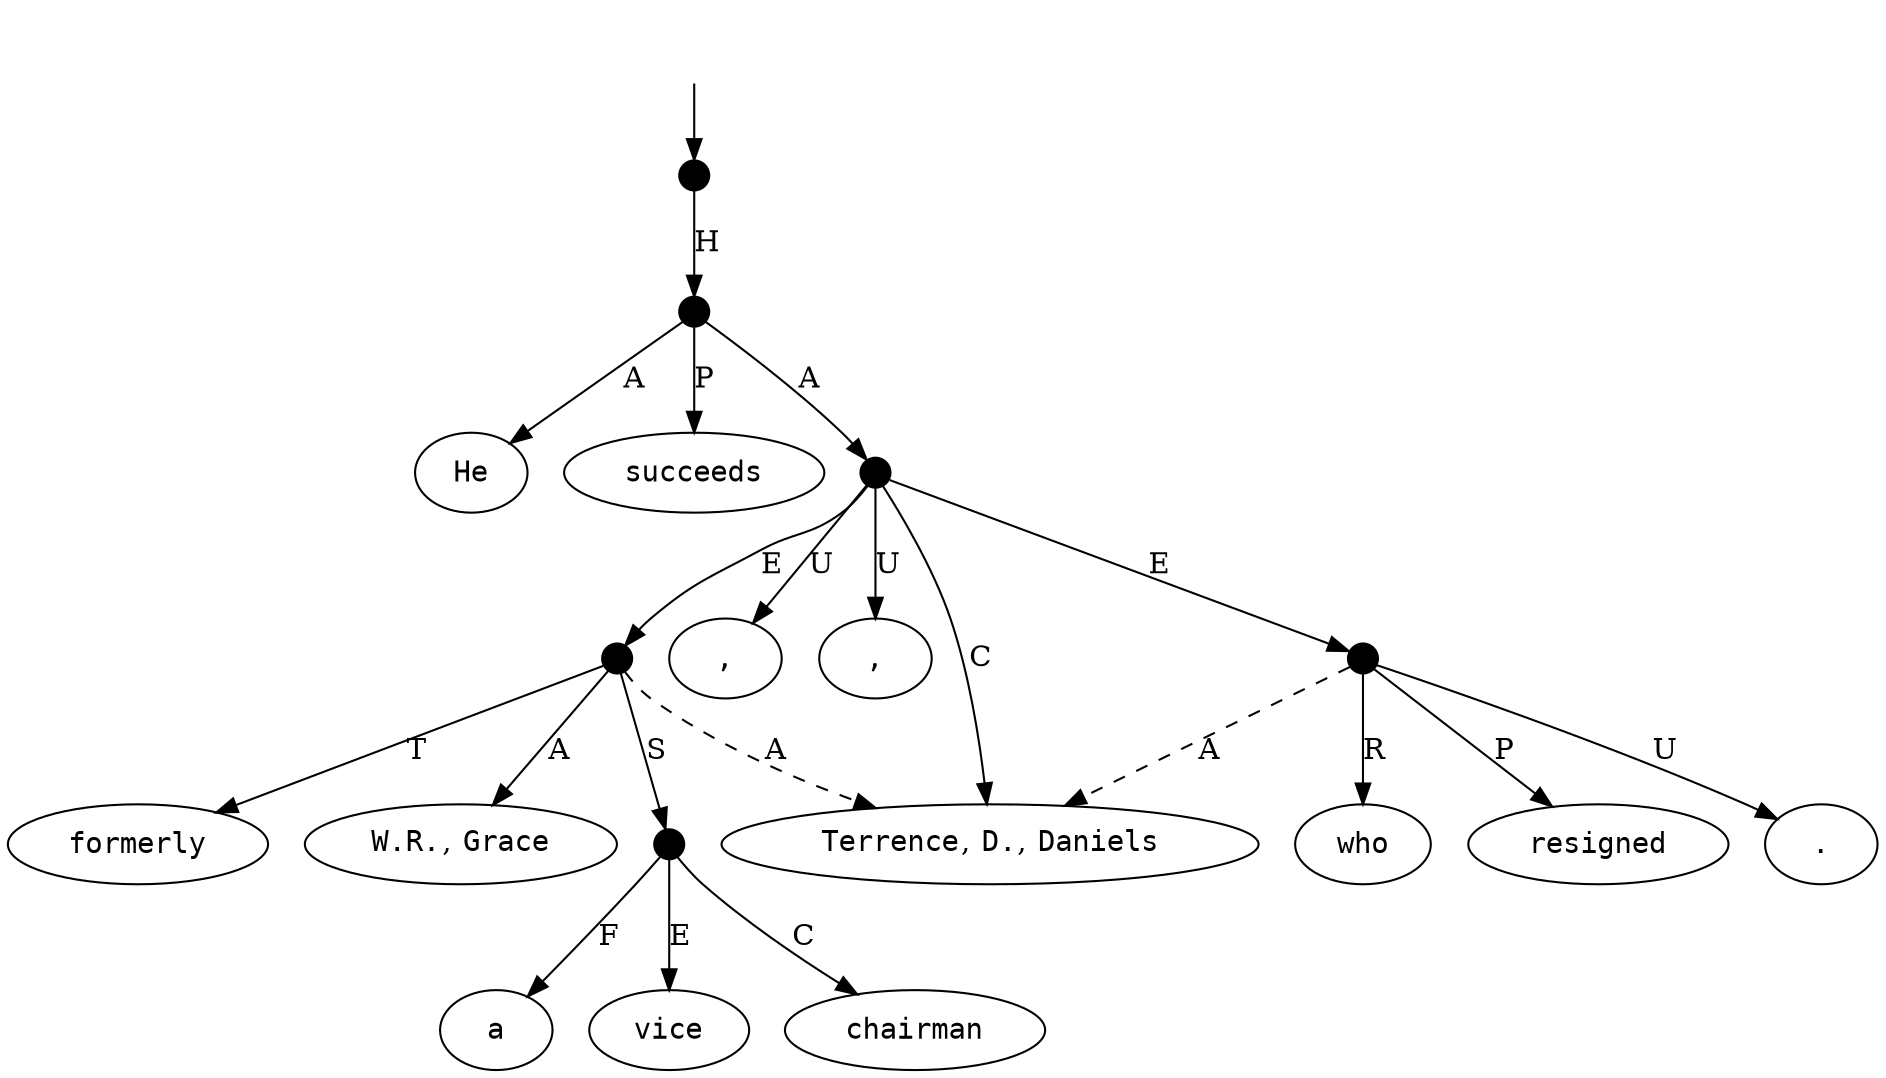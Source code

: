 digraph "20005002" {
  top [ style=invis ];
  top -> 13;
  0 [ label=<<table align="center" border="0" cellspacing="0"><tr><td colspan="2"><font face="Courier">He</font></td></tr></table>> ];
  1 [ label=<<table align="center" border="0" cellspacing="0"><tr><td colspan="2"><font face="Courier">succeeds</font></td></tr></table>> ];
  2 [ label=<<table align="center" border="0" cellspacing="0"><tr><td colspan="2"><font face="Courier">Terrence</font>,&nbsp;<font face="Courier">D.</font>,&nbsp;<font face="Courier">Daniels</font></td></tr></table>> ];
  3 [ label=<<table align="center" border="0" cellspacing="0"><tr><td colspan="2"><font face="Courier">,</font></td></tr></table>> ];
  4 [ label=<<table align="center" border="0" cellspacing="0"><tr><td colspan="2"><font face="Courier">formerly</font></td></tr></table>> ];
  5 [ label=<<table align="center" border="0" cellspacing="0"><tr><td colspan="2"><font face="Courier">a</font></td></tr></table>> ];
  6 [ label=<<table align="center" border="0" cellspacing="0"><tr><td colspan="2"><font face="Courier">W.R.</font>,&nbsp;<font face="Courier">Grace</font></td></tr></table>> ];
  7 [ label=<<table align="center" border="0" cellspacing="0"><tr><td colspan="2"><font face="Courier">vice</font></td></tr></table>> ];
  8 [ label=<<table align="center" border="0" cellspacing="0"><tr><td colspan="2"><font face="Courier">chairman</font></td></tr></table>> ];
  9 [ label=<<table align="center" border="0" cellspacing="0"><tr><td colspan="2"><font face="Courier">,</font></td></tr></table>> ];
  10 [ label=<<table align="center" border="0" cellspacing="0"><tr><td colspan="2"><font face="Courier">who</font></td></tr></table>> ];
  11 [ label=<<table align="center" border="0" cellspacing="0"><tr><td colspan="2"><font face="Courier">resigned</font></td></tr></table>> ];
  12 [ label=<<table align="center" border="0" cellspacing="0"><tr><td colspan="2"><font face="Courier">.</font></td></tr></table>> ];
  13 [ shape=point, width=0.2 ];
  14 [ shape=point, width=0.2 ];
  15 [ shape=point, width=0.2 ];
  16 [ shape=point, width=0.2 ];
  17 [ shape=point, width=0.2 ];
  18 [ shape=point, width=0.2 ];
  15 -> 9 [ label="U" ];
  16 -> 2 [ label="A", style=dashed ];
  17 -> 8 [ label="C" ];
  13 -> 14 [ label="H" ];
  18 -> 2 [ label="A", style=dashed ];
  17 -> 5 [ label="F" ];
  15 -> 16 [ label="E" ];
  16 -> 17 [ label="S" ];
  15 -> 3 [ label="U" ];
  14 -> 15 [ label="A" ];
  18 -> 11 [ label="P" ];
  14 -> 0 [ label="A" ];
  18 -> 10 [ label="R" ];
  14 -> 1 [ label="P" ];
  17 -> 7 [ label="E" ];
  18 -> 12 [ label="U" ];
  15 -> 2 [ label="C" ];
  15 -> 18 [ label="E" ];
  16 -> 6 [ label="A" ];
  16 -> 4 [ label="T" ];
}


